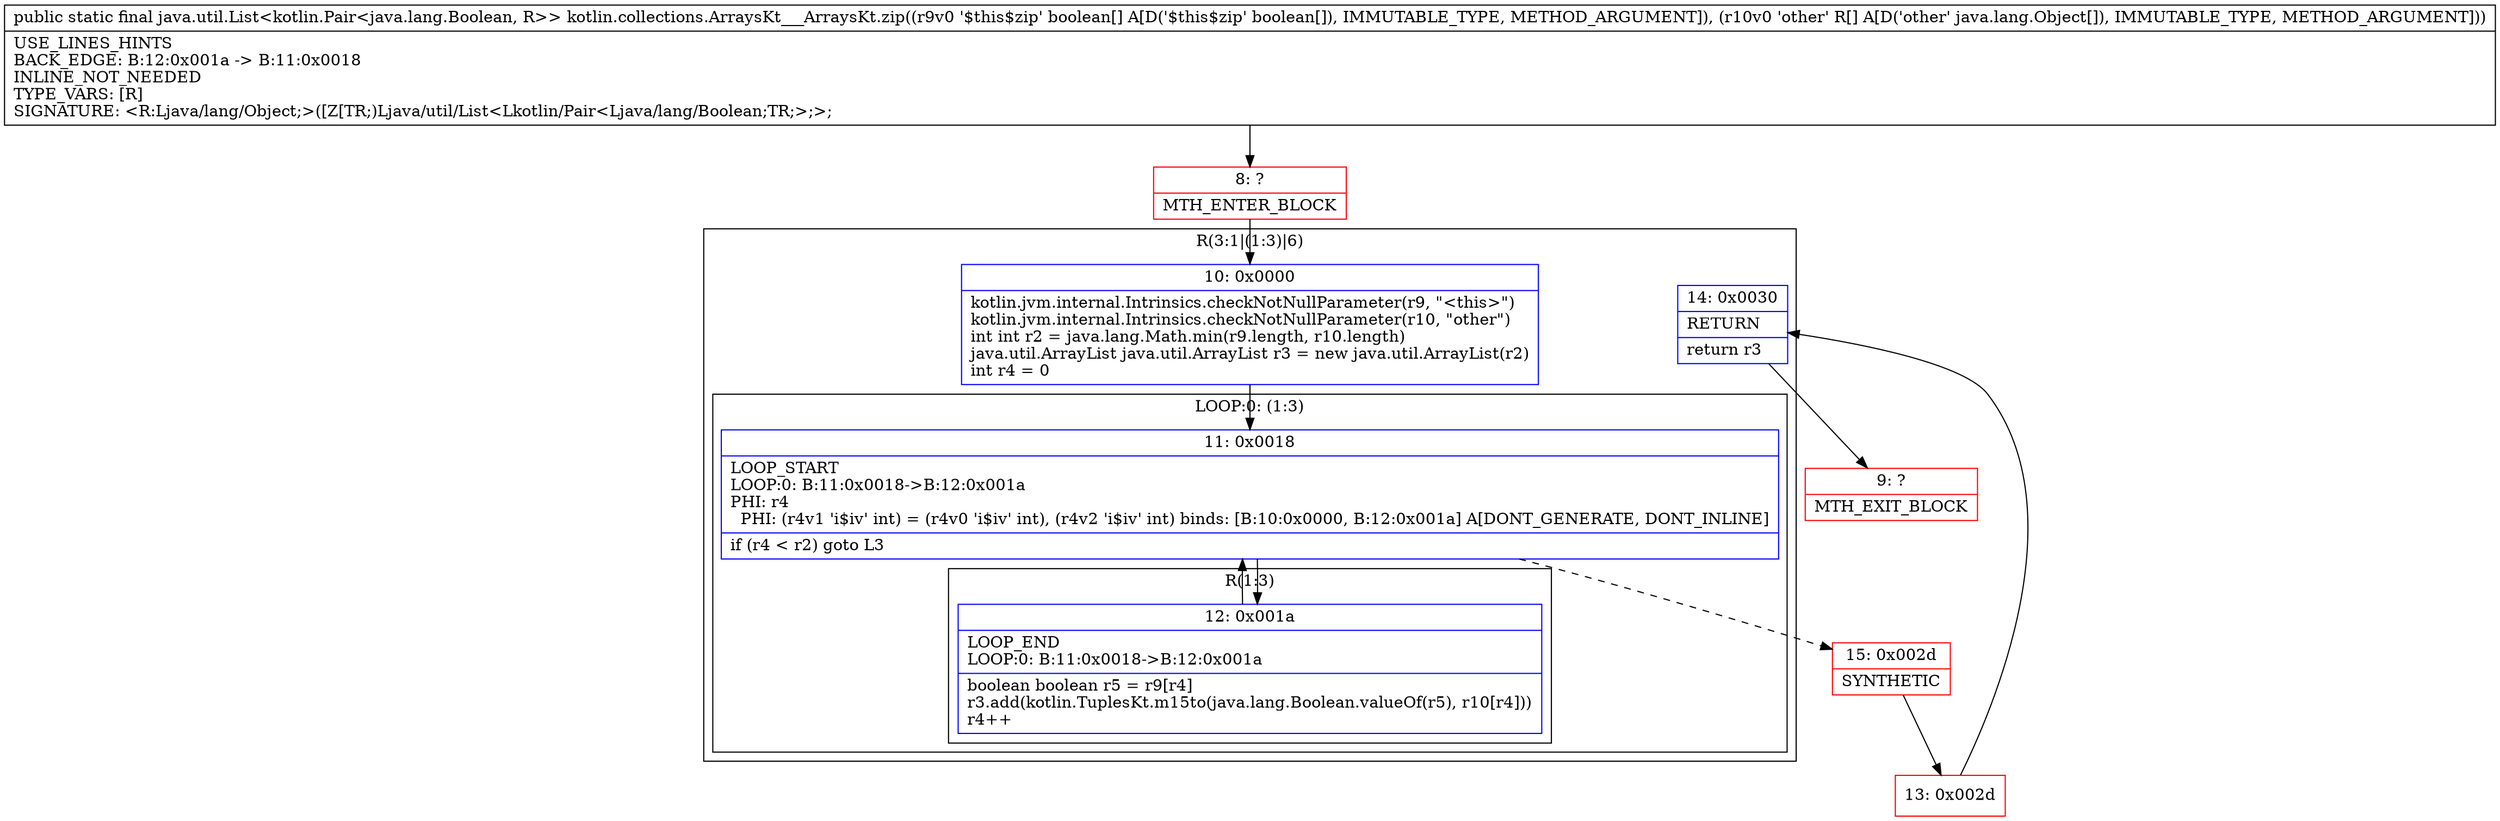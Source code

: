 digraph "CFG forkotlin.collections.ArraysKt___ArraysKt.zip([Z[Ljava\/lang\/Object;)Ljava\/util\/List;" {
subgraph cluster_Region_406896730 {
label = "R(3:1|(1:3)|6)";
node [shape=record,color=blue];
Node_10 [shape=record,label="{10\:\ 0x0000|kotlin.jvm.internal.Intrinsics.checkNotNullParameter(r9, \"\<this\>\")\lkotlin.jvm.internal.Intrinsics.checkNotNullParameter(r10, \"other\")\lint int r2 = java.lang.Math.min(r9.length, r10.length)\ljava.util.ArrayList java.util.ArrayList r3 = new java.util.ArrayList(r2)\lint r4 = 0\l}"];
subgraph cluster_LoopRegion_866261888 {
label = "LOOP:0: (1:3)";
node [shape=record,color=blue];
Node_11 [shape=record,label="{11\:\ 0x0018|LOOP_START\lLOOP:0: B:11:0x0018\-\>B:12:0x001a\lPHI: r4 \l  PHI: (r4v1 'i$iv' int) = (r4v0 'i$iv' int), (r4v2 'i$iv' int) binds: [B:10:0x0000, B:12:0x001a] A[DONT_GENERATE, DONT_INLINE]\l|if (r4 \< r2) goto L3\l}"];
subgraph cluster_Region_350738498 {
label = "R(1:3)";
node [shape=record,color=blue];
Node_12 [shape=record,label="{12\:\ 0x001a|LOOP_END\lLOOP:0: B:11:0x0018\-\>B:12:0x001a\l|boolean boolean r5 = r9[r4]\lr3.add(kotlin.TuplesKt.m15to(java.lang.Boolean.valueOf(r5), r10[r4]))\lr4++\l}"];
}
}
Node_14 [shape=record,label="{14\:\ 0x0030|RETURN\l|return r3\l}"];
}
Node_8 [shape=record,color=red,label="{8\:\ ?|MTH_ENTER_BLOCK\l}"];
Node_15 [shape=record,color=red,label="{15\:\ 0x002d|SYNTHETIC\l}"];
Node_13 [shape=record,color=red,label="{13\:\ 0x002d}"];
Node_9 [shape=record,color=red,label="{9\:\ ?|MTH_EXIT_BLOCK\l}"];
MethodNode[shape=record,label="{public static final java.util.List\<kotlin.Pair\<java.lang.Boolean, R\>\> kotlin.collections.ArraysKt___ArraysKt.zip((r9v0 '$this$zip' boolean[] A[D('$this$zip' boolean[]), IMMUTABLE_TYPE, METHOD_ARGUMENT]), (r10v0 'other' R[] A[D('other' java.lang.Object[]), IMMUTABLE_TYPE, METHOD_ARGUMENT]))  | USE_LINES_HINTS\lBACK_EDGE: B:12:0x001a \-\> B:11:0x0018\lINLINE_NOT_NEEDED\lTYPE_VARS: [R]\lSIGNATURE: \<R:Ljava\/lang\/Object;\>([Z[TR;)Ljava\/util\/List\<Lkotlin\/Pair\<Ljava\/lang\/Boolean;TR;\>;\>;\l}"];
MethodNode -> Node_8;Node_10 -> Node_11;
Node_11 -> Node_12;
Node_11 -> Node_15[style=dashed];
Node_12 -> Node_11;
Node_14 -> Node_9;
Node_8 -> Node_10;
Node_15 -> Node_13;
Node_13 -> Node_14;
}


